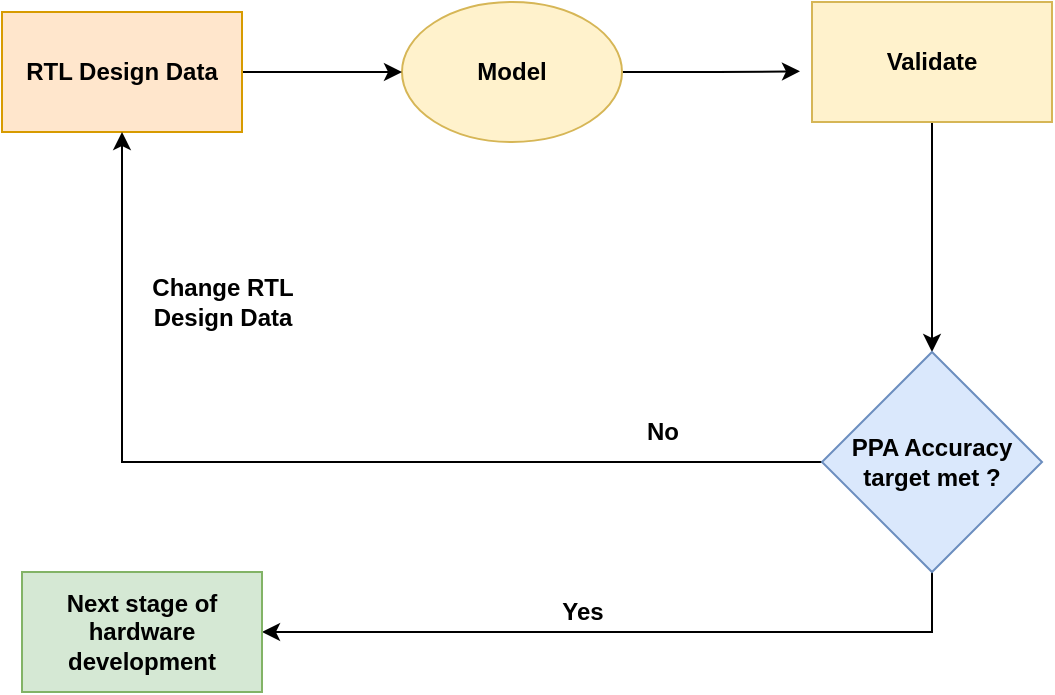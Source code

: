 <mxfile version="16.1.4" type="device"><diagram id="st-mZLZtUZ0x4-Z4XOfh" name="Page-1"><mxGraphModel dx="2592" dy="1078" grid="1" gridSize="10" guides="1" tooltips="1" connect="1" arrows="1" fold="1" page="1" pageScale="1" pageWidth="850" pageHeight="1100" math="0" shadow="0"><root><mxCell id="0"/><mxCell id="1" parent="0"/><mxCell id="PDfTnUB3yj-Xw7_UBmMn-12" style="edgeStyle=orthogonalEdgeStyle;rounded=0;orthogonalLoop=1;jettySize=auto;html=1;exitX=1;exitY=0.5;exitDx=0;exitDy=0;entryX=-0.05;entryY=0.578;entryDx=0;entryDy=0;entryPerimeter=0;fontStyle=1" edge="1" parent="1" source="PDfTnUB3yj-Xw7_UBmMn-6" target="PDfTnUB3yj-Xw7_UBmMn-7"><mxGeometry relative="1" as="geometry"/></mxCell><mxCell id="PDfTnUB3yj-Xw7_UBmMn-6" value="Model" style="ellipse;whiteSpace=wrap;html=1;fillColor=#fff2cc;strokeColor=#d6b656;fontStyle=1" vertex="1" parent="1"><mxGeometry x="70" y="255" width="110" height="70" as="geometry"/></mxCell><mxCell id="PDfTnUB3yj-Xw7_UBmMn-13" style="edgeStyle=orthogonalEdgeStyle;rounded=0;orthogonalLoop=1;jettySize=auto;html=1;exitX=0.5;exitY=1;exitDx=0;exitDy=0;entryX=0.5;entryY=0;entryDx=0;entryDy=0;fontStyle=1" edge="1" parent="1" source="PDfTnUB3yj-Xw7_UBmMn-7" target="PDfTnUB3yj-Xw7_UBmMn-9"><mxGeometry relative="1" as="geometry"/></mxCell><mxCell id="PDfTnUB3yj-Xw7_UBmMn-7" value="Validate" style="rounded=0;whiteSpace=wrap;html=1;fillColor=#fff2cc;strokeColor=#d6b656;fontStyle=1" vertex="1" parent="1"><mxGeometry x="275" y="255" width="120" height="60" as="geometry"/></mxCell><mxCell id="PDfTnUB3yj-Xw7_UBmMn-11" style="edgeStyle=orthogonalEdgeStyle;rounded=0;orthogonalLoop=1;jettySize=auto;html=1;exitX=1;exitY=0.5;exitDx=0;exitDy=0;entryX=0;entryY=0.5;entryDx=0;entryDy=0;fontStyle=1" edge="1" parent="1" source="PDfTnUB3yj-Xw7_UBmMn-8" target="PDfTnUB3yj-Xw7_UBmMn-6"><mxGeometry relative="1" as="geometry"/></mxCell><mxCell id="PDfTnUB3yj-Xw7_UBmMn-8" value="RTL Design Data" style="rounded=0;whiteSpace=wrap;html=1;fillColor=#ffe6cc;strokeColor=#d79b00;fontStyle=1" vertex="1" parent="1"><mxGeometry x="-130" y="260" width="120" height="60" as="geometry"/></mxCell><mxCell id="PDfTnUB3yj-Xw7_UBmMn-14" style="edgeStyle=orthogonalEdgeStyle;rounded=0;orthogonalLoop=1;jettySize=auto;html=1;exitX=0;exitY=0.5;exitDx=0;exitDy=0;entryX=0.5;entryY=1;entryDx=0;entryDy=0;fontStyle=1" edge="1" parent="1" source="PDfTnUB3yj-Xw7_UBmMn-9" target="PDfTnUB3yj-Xw7_UBmMn-8"><mxGeometry relative="1" as="geometry"/></mxCell><mxCell id="PDfTnUB3yj-Xw7_UBmMn-16" style="edgeStyle=orthogonalEdgeStyle;rounded=0;orthogonalLoop=1;jettySize=auto;html=1;exitX=0.5;exitY=1;exitDx=0;exitDy=0;entryX=1;entryY=0.5;entryDx=0;entryDy=0;fontStyle=1" edge="1" parent="1" source="PDfTnUB3yj-Xw7_UBmMn-9" target="PDfTnUB3yj-Xw7_UBmMn-10"><mxGeometry relative="1" as="geometry"/></mxCell><mxCell id="PDfTnUB3yj-Xw7_UBmMn-9" value="PPA Accuracy target met ?" style="rhombus;whiteSpace=wrap;html=1;fillColor=#dae8fc;strokeColor=#6c8ebf;fontStyle=1" vertex="1" parent="1"><mxGeometry x="280" y="430" width="110" height="110" as="geometry"/></mxCell><mxCell id="PDfTnUB3yj-Xw7_UBmMn-10" value="Next stage of hardware development" style="rounded=0;whiteSpace=wrap;html=1;fillColor=#d5e8d4;strokeColor=#82b366;fontStyle=1" vertex="1" parent="1"><mxGeometry x="-120" y="540" width="120" height="60" as="geometry"/></mxCell><mxCell id="PDfTnUB3yj-Xw7_UBmMn-15" value="Change RTL &lt;br&gt;Design Data" style="text;html=1;align=center;verticalAlign=middle;resizable=0;points=[];autosize=1;strokeColor=none;fillColor=none;fontStyle=1" vertex="1" parent="1"><mxGeometry x="-65" y="390" width="90" height="30" as="geometry"/></mxCell><mxCell id="PDfTnUB3yj-Xw7_UBmMn-17" value="Yes" style="text;html=1;align=center;verticalAlign=middle;resizable=0;points=[];autosize=1;strokeColor=none;fillColor=none;fontStyle=1" vertex="1" parent="1"><mxGeometry x="140" y="550" width="40" height="20" as="geometry"/></mxCell><mxCell id="PDfTnUB3yj-Xw7_UBmMn-18" value="No" style="text;html=1;align=center;verticalAlign=middle;resizable=0;points=[];autosize=1;strokeColor=none;fillColor=none;fontStyle=1" vertex="1" parent="1"><mxGeometry x="185" y="460" width="30" height="20" as="geometry"/></mxCell></root></mxGraphModel></diagram></mxfile>
